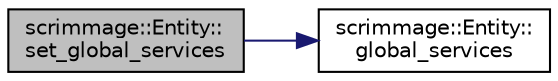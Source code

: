 digraph "scrimmage::Entity::set_global_services"
{
 // LATEX_PDF_SIZE
  edge [fontname="Helvetica",fontsize="10",labelfontname="Helvetica",labelfontsize="10"];
  node [fontname="Helvetica",fontsize="10",shape=record];
  rankdir="LR";
  Node1 [label="scrimmage::Entity::\lset_global_services",height=0.2,width=0.4,color="black", fillcolor="grey75", style="filled", fontcolor="black",tooltip=" "];
  Node1 -> Node2 [color="midnightblue",fontsize="10",style="solid",fontname="Helvetica"];
  Node2 [label="scrimmage::Entity::\lglobal_services",height=0.2,width=0.4,color="black", fillcolor="white", style="filled",URL="$classscrimmage_1_1Entity.html#a56e830bcd9a84ba1c32ff48000e178b2",tooltip=" "];
}
